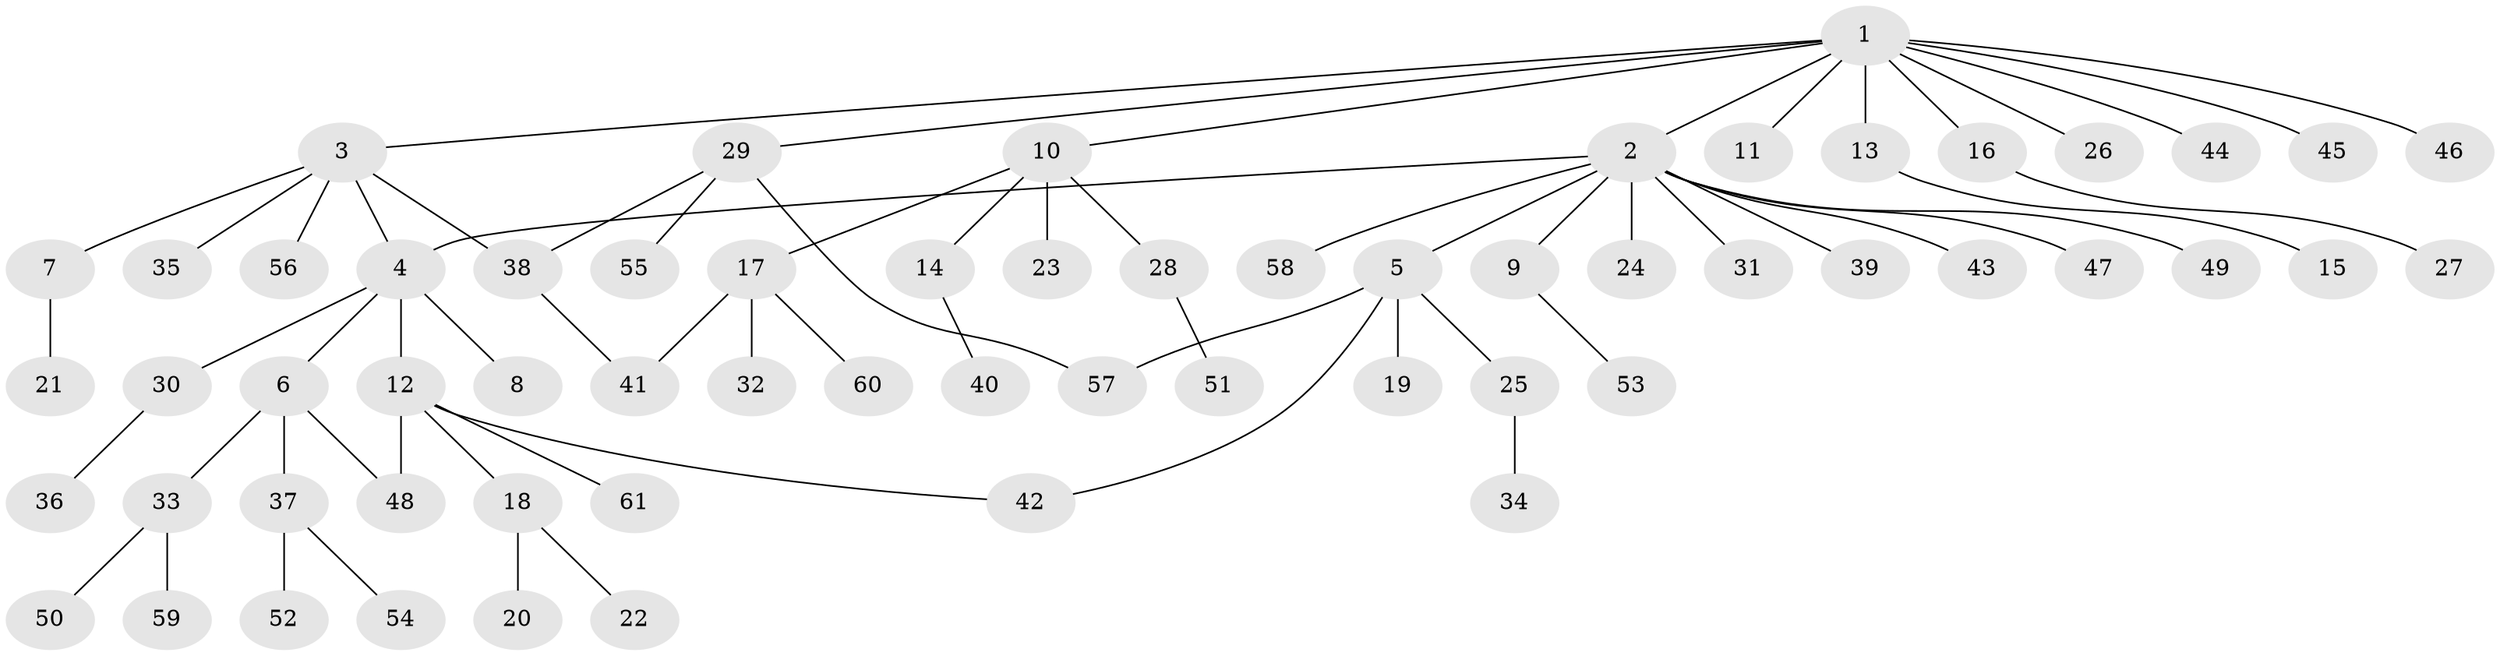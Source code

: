// coarse degree distribution, {10: 0.046511627906976744, 7: 0.046511627906976744, 8: 0.023255813953488372, 5: 0.046511627906976744, 1: 0.6744186046511628, 2: 0.13953488372093023, 3: 0.023255813953488372}
// Generated by graph-tools (version 1.1) at 2025/52/02/27/25 19:52:00]
// undirected, 61 vertices, 66 edges
graph export_dot {
graph [start="1"]
  node [color=gray90,style=filled];
  1;
  2;
  3;
  4;
  5;
  6;
  7;
  8;
  9;
  10;
  11;
  12;
  13;
  14;
  15;
  16;
  17;
  18;
  19;
  20;
  21;
  22;
  23;
  24;
  25;
  26;
  27;
  28;
  29;
  30;
  31;
  32;
  33;
  34;
  35;
  36;
  37;
  38;
  39;
  40;
  41;
  42;
  43;
  44;
  45;
  46;
  47;
  48;
  49;
  50;
  51;
  52;
  53;
  54;
  55;
  56;
  57;
  58;
  59;
  60;
  61;
  1 -- 2;
  1 -- 3;
  1 -- 10;
  1 -- 11;
  1 -- 13;
  1 -- 16;
  1 -- 26;
  1 -- 29;
  1 -- 44;
  1 -- 45;
  1 -- 46;
  2 -- 4;
  2 -- 5;
  2 -- 9;
  2 -- 24;
  2 -- 31;
  2 -- 39;
  2 -- 43;
  2 -- 47;
  2 -- 49;
  2 -- 58;
  3 -- 4;
  3 -- 7;
  3 -- 35;
  3 -- 38;
  3 -- 56;
  4 -- 6;
  4 -- 8;
  4 -- 12;
  4 -- 30;
  5 -- 19;
  5 -- 25;
  5 -- 42;
  5 -- 57;
  6 -- 33;
  6 -- 37;
  6 -- 48;
  7 -- 21;
  9 -- 53;
  10 -- 14;
  10 -- 17;
  10 -- 23;
  10 -- 28;
  12 -- 18;
  12 -- 42;
  12 -- 48;
  12 -- 61;
  13 -- 15;
  14 -- 40;
  16 -- 27;
  17 -- 32;
  17 -- 41;
  17 -- 60;
  18 -- 20;
  18 -- 22;
  25 -- 34;
  28 -- 51;
  29 -- 38;
  29 -- 55;
  29 -- 57;
  30 -- 36;
  33 -- 50;
  33 -- 59;
  37 -- 52;
  37 -- 54;
  38 -- 41;
}
